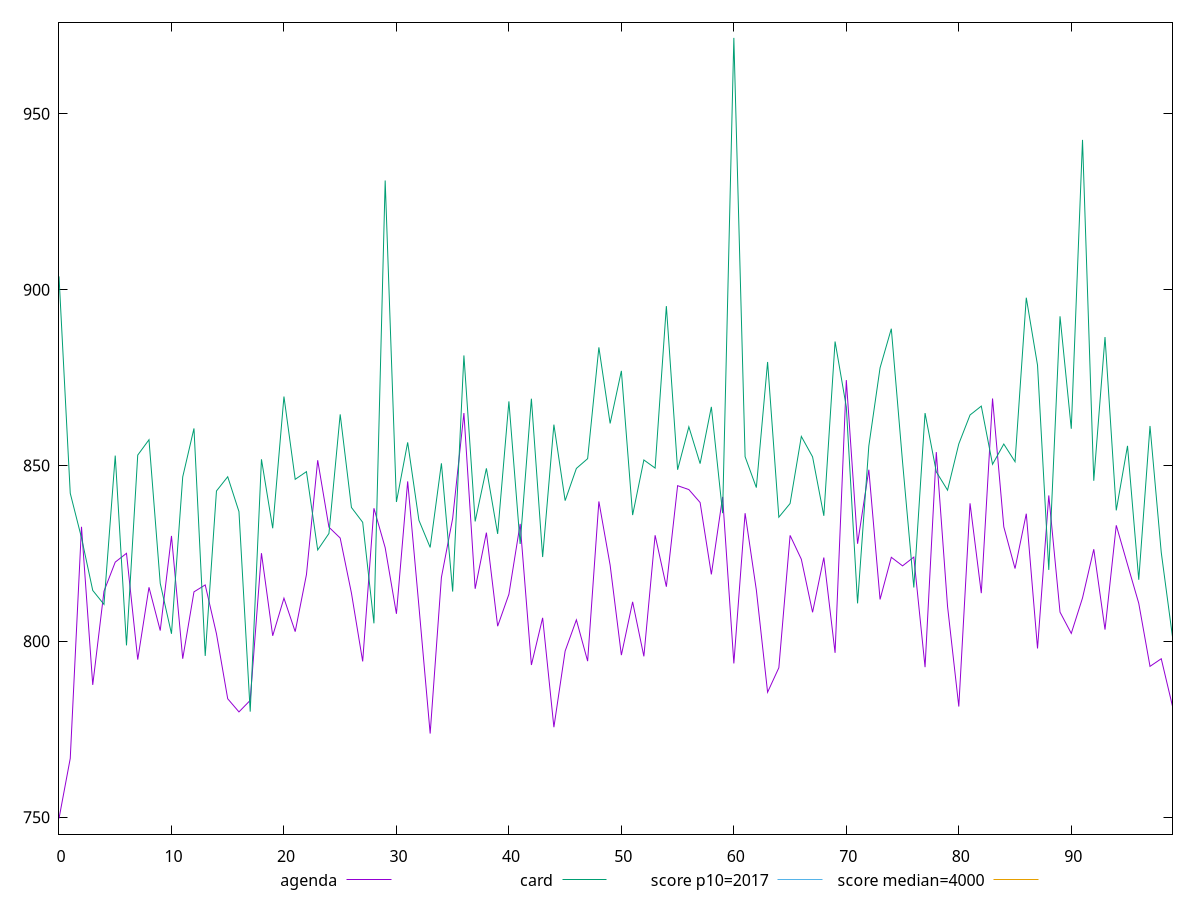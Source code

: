 reset

$agenda <<EOF
0 749.6200000000006
1 766.7120000000007
2 832.5720000000006
3 787.6160000000002
4 814.2600000000009
5 822.5280000000007
6 825.0320000000005
7 794.8120000000008
8 815.3680000000005
9 803.0640000000017
10 829.9720000000004
11 795.0600000000007
12 814.0719999999998
13 816.0440000000008
14 802.1480000000006
15 783.6720000000001
16 779.9360000000004
17 783.2280000000005
18 825.0720000000006
19 801.5760000000001
20 812.276000000001
21 802.7600000000009
22 818.9760000000003
23 851.5000000000005
24 832.4600000000006
25 829.376000000001
26 813.7360000000008
27 794.2920000000003
28 837.8440000000008
29 826.632000000001
30 807.8360000000008
31 845.4800000000005
32 809.9440000000005
33 773.7800000000007
34 818.1840000000001
35 834.9480000000009
36 864.9120000000007
37 814.9480000000003
38 830.9080000000007
39 804.3040000000005
40 813.3880000000006
41 833.4000000000003
42 793.2760000000006
43 806.6840000000007
44 775.584000000001
45 797.2440000000005
46 806.1120000000006
47 794.3720000000005
48 839.7800000000009
49 821.6800000000007
50 796.0800000000005
51 811.228000000001
52 795.7320000000002
53 830.1600000000005
54 815.532000000001
55 844.2640000000004
56 843.1520000000004
57 839.4800000000007
58 819.0360000000005
59 841.0800000000007
60 793.7200000000009
61 836.4320000000005
62 814.6000000000005
63 785.5280000000007
64 792.4880000000006
65 830.1280000000013
66 823.3440000000005
67 808.2680000000009
68 823.8320000000007
69 796.7360000000002
70 874.2839999999998
71 827.7440000000008
72 848.8000000000009
73 811.9200000000004
74 823.9000000000007
75 821.4640000000012
76 823.956000000001
77 792.6600000000011
78 853.8200000000006
79 809.9240000000001
80 781.4640000000011
81 839.2440000000008
82 813.7000000000015
83 869.0480000000005
84 832.5760000000007
85 820.7000000000008
86 836.2920000000004
87 797.9760000000009
88 841.496
89 808.3080000000006
90 802.2560000000005
91 812.3400000000005
92 826.1880000000009
93 803.3320000000008
94 832.9920000000009
95 821.8600000000001
96 810.8200000000011
97 792.8840000000006
98 795.052000000001
99 781.552000000001
EOF

$card <<EOF
0 903.7880000000004
1 842.1120000000013
2 829.4480000000005
3 814.4760000000008
4 810.5080000000013
5 852.8160000000007
6 798.8520000000005
7 852.9600000000008
8 857.3280000000009
9 816.4840000000006
10 802.1520000000005
11 846.7560000000007
12 860.5440000000009
13 795.86
14 842.7600000000007
15 846.800000000001
16 836.8880000000005
17 780.0080000000008
18 851.7640000000004
19 832.1520000000007
20 869.6080000000009
21 846.0720000000007
22 848.2560000000011
23 825.9840000000008
24 830.68
25 864.5440000000006
26 838.0720000000009
27 833.8520000000007
28 805.1200000000009
29 931.0560000000012
30 839.628000000001
31 856.5760000000009
32 834.4200000000014
33 826.7040000000012
34 850.6160000000008
35 814.152000000001
36 881.3040000000005
37 834.1000000000006
38 849.1840000000007
39 830.5520000000001
40 868.2360000000015
41 827.7000000000008
42 868.9880000000006
43 823.9680000000001
44 861.624000000001
45 840.0080000000011
46 849.168000000001
47 851.9480000000008
48 883.5960000000006
49 861.960000000001
50 876.9080000000009
51 835.9040000000011
52 851.576000000001
53 849.2720000000004
54 895.3280000000011
55 848.7920000000004
56 861.0040000000002
57 850.5320000000007
58 866.6720000000005
59 836.4520000000005
60 971.5880000000009
61 852.5040000000005
62 843.7200000000001
63 879.4360000000001
64 835.3080000000004
65 839.1960000000001
66 858.2680000000009
67 852.4640000000009
68 835.7000000000012
69 885.2560000000011
70 866.632
71 810.7920000000007
72 855.5360000000006
73 877.7680000000007
74 888.8960000000003
75 850.9760000000001
76 815.3040000000005
77 864.9080000000001
78 848.2000000000007
79 842.9880000000007
80 856.1480000000005
81 864.3680000000003
82 866.8920000000003
83 850.3360000000004
84 856.1040000000011
85 851.0800000000006
86 897.7120000000007
87 878.5120000000005
88 820.3200000000012
89 892.432000000001
90 860.4519999999999
91 942.5960000000002
92 845.6640000000003
93 886.5320000000008
94 837.2400000000008
95 855.5840000000009
96 817.5120000000004
97 861.2360000000008
98 825.2920000000007
99 801.2840000000008
EOF

set key outside below
set xrange [0:99]
set yrange [745.1806400000006:976.0273600000008]
set trange [745.1806400000006:976.0273600000008]
set terminal svg size 640, 520 enhanced background rgb 'white'
set output "reports/report_00031_2021-02-24T23-18-18.084Z/mainthread-work-breakdown/comparison/line/1_vs_2.svg"

plot $agenda title "agenda" with line, \
     $card title "card" with line, \
     2017 title "score p10=2017", \
     4000 title "score median=4000"

reset
